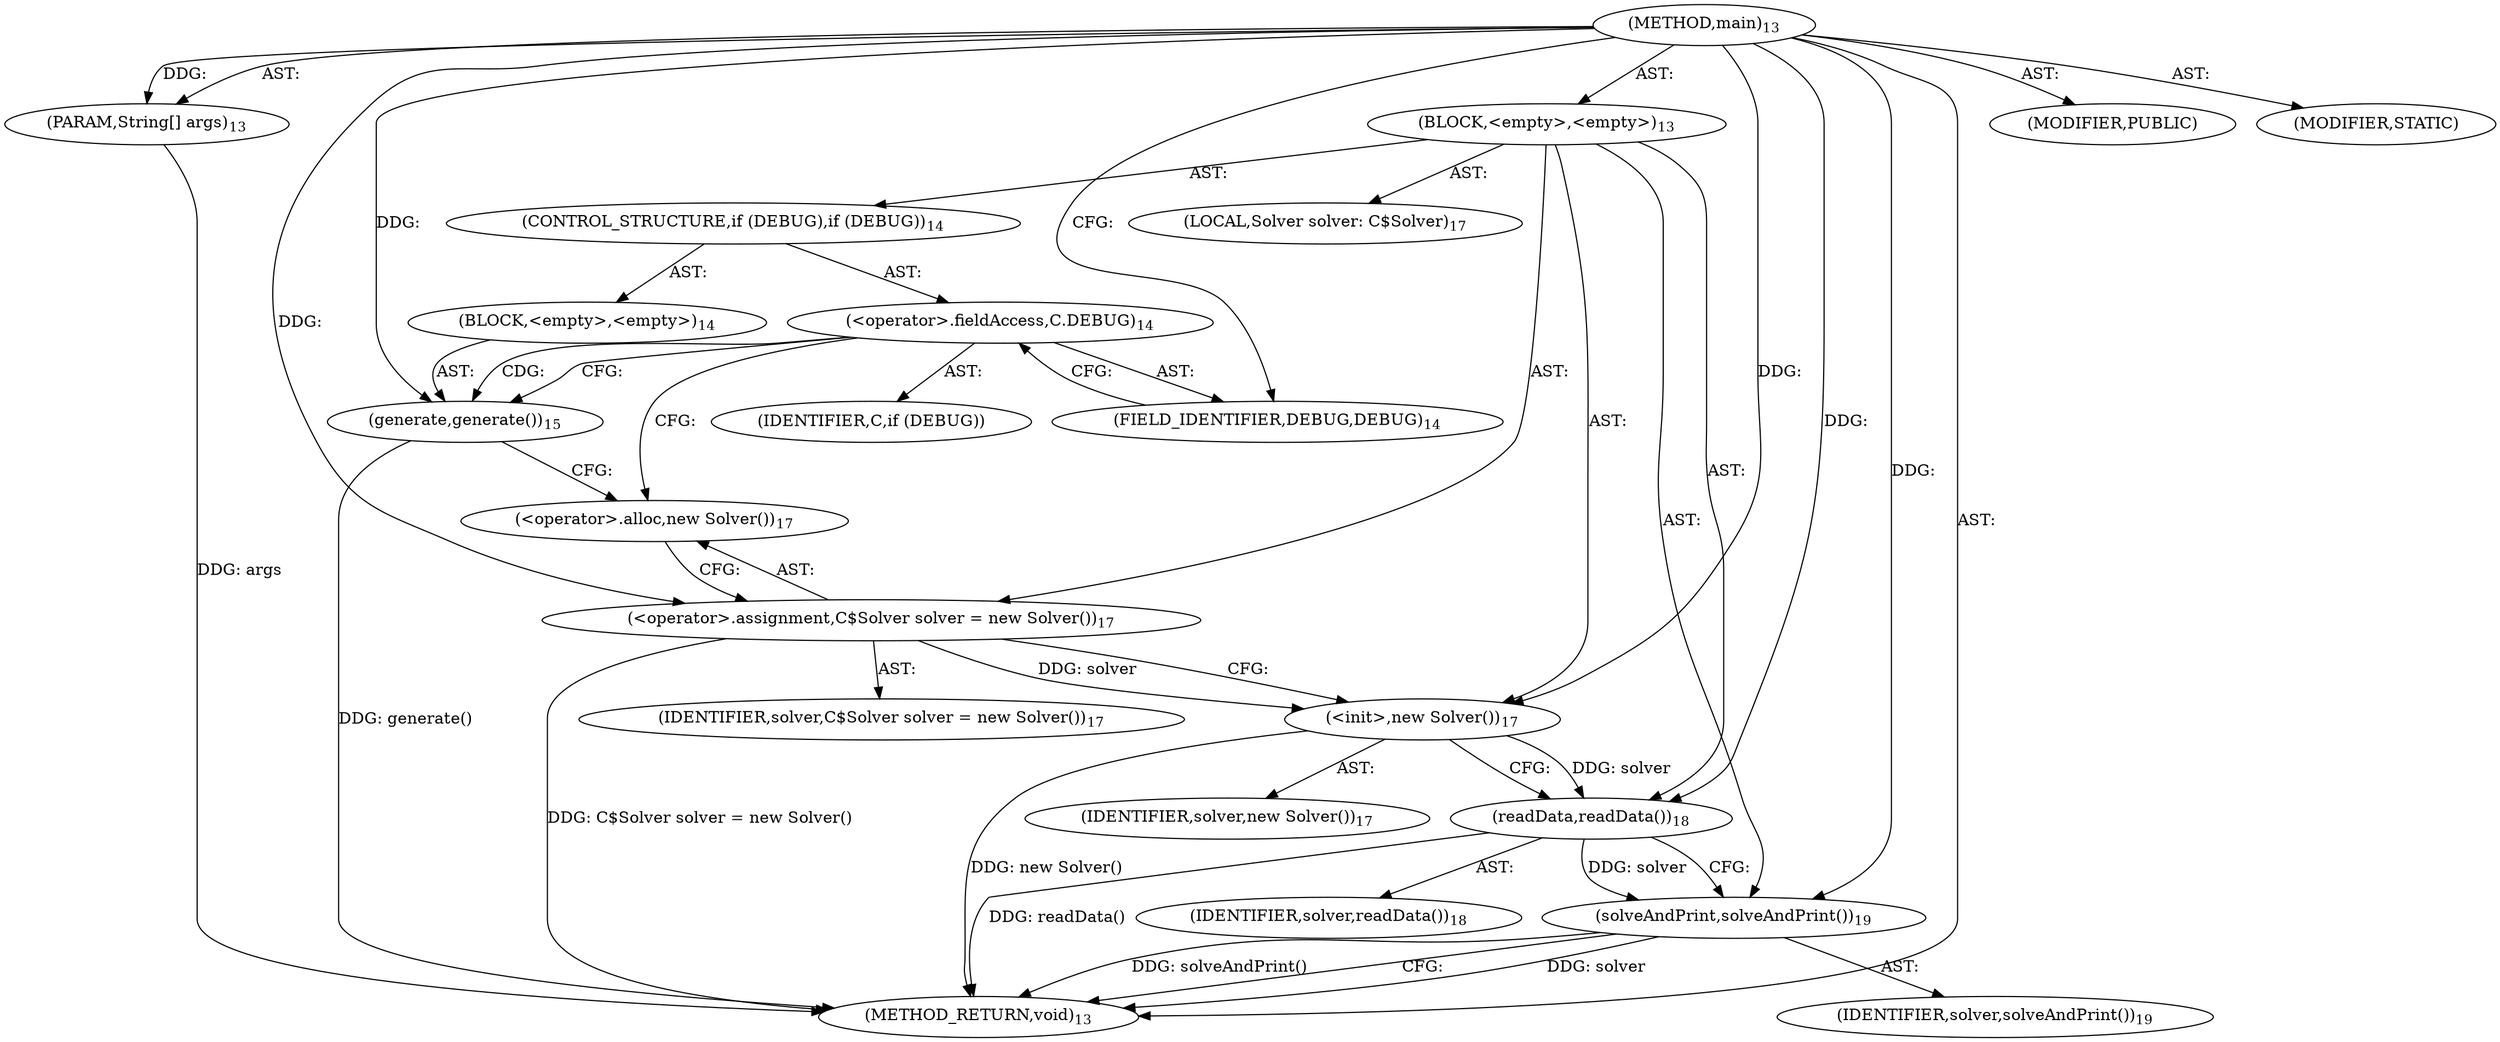 digraph "main" {  
"41" [label = <(METHOD,main)<SUB>13</SUB>> ]
"42" [label = <(PARAM,String[] args)<SUB>13</SUB>> ]
"43" [label = <(BLOCK,&lt;empty&gt;,&lt;empty&gt;)<SUB>13</SUB>> ]
"44" [label = <(CONTROL_STRUCTURE,if (DEBUG),if (DEBUG))<SUB>14</SUB>> ]
"45" [label = <(&lt;operator&gt;.fieldAccess,C.DEBUG)<SUB>14</SUB>> ]
"46" [label = <(IDENTIFIER,C,if (DEBUG))> ]
"47" [label = <(FIELD_IDENTIFIER,DEBUG,DEBUG)<SUB>14</SUB>> ]
"48" [label = <(BLOCK,&lt;empty&gt;,&lt;empty&gt;)<SUB>14</SUB>> ]
"49" [label = <(generate,generate())<SUB>15</SUB>> ]
"4" [label = <(LOCAL,Solver solver: C$Solver)<SUB>17</SUB>> ]
"50" [label = <(&lt;operator&gt;.assignment,C$Solver solver = new Solver())<SUB>17</SUB>> ]
"51" [label = <(IDENTIFIER,solver,C$Solver solver = new Solver())<SUB>17</SUB>> ]
"52" [label = <(&lt;operator&gt;.alloc,new Solver())<SUB>17</SUB>> ]
"53" [label = <(&lt;init&gt;,new Solver())<SUB>17</SUB>> ]
"3" [label = <(IDENTIFIER,solver,new Solver())<SUB>17</SUB>> ]
"54" [label = <(readData,readData())<SUB>18</SUB>> ]
"55" [label = <(IDENTIFIER,solver,readData())<SUB>18</SUB>> ]
"56" [label = <(solveAndPrint,solveAndPrint())<SUB>19</SUB>> ]
"57" [label = <(IDENTIFIER,solver,solveAndPrint())<SUB>19</SUB>> ]
"58" [label = <(MODIFIER,PUBLIC)> ]
"59" [label = <(MODIFIER,STATIC)> ]
"60" [label = <(METHOD_RETURN,void)<SUB>13</SUB>> ]
  "41" -> "42"  [ label = "AST: "] 
  "41" -> "43"  [ label = "AST: "] 
  "41" -> "58"  [ label = "AST: "] 
  "41" -> "59"  [ label = "AST: "] 
  "41" -> "60"  [ label = "AST: "] 
  "43" -> "44"  [ label = "AST: "] 
  "43" -> "4"  [ label = "AST: "] 
  "43" -> "50"  [ label = "AST: "] 
  "43" -> "53"  [ label = "AST: "] 
  "43" -> "54"  [ label = "AST: "] 
  "43" -> "56"  [ label = "AST: "] 
  "44" -> "45"  [ label = "AST: "] 
  "44" -> "48"  [ label = "AST: "] 
  "45" -> "46"  [ label = "AST: "] 
  "45" -> "47"  [ label = "AST: "] 
  "48" -> "49"  [ label = "AST: "] 
  "50" -> "51"  [ label = "AST: "] 
  "50" -> "52"  [ label = "AST: "] 
  "53" -> "3"  [ label = "AST: "] 
  "54" -> "55"  [ label = "AST: "] 
  "56" -> "57"  [ label = "AST: "] 
  "50" -> "53"  [ label = "CFG: "] 
  "53" -> "54"  [ label = "CFG: "] 
  "54" -> "56"  [ label = "CFG: "] 
  "56" -> "60"  [ label = "CFG: "] 
  "45" -> "49"  [ label = "CFG: "] 
  "45" -> "52"  [ label = "CFG: "] 
  "52" -> "50"  [ label = "CFG: "] 
  "47" -> "45"  [ label = "CFG: "] 
  "49" -> "52"  [ label = "CFG: "] 
  "41" -> "47"  [ label = "CFG: "] 
  "42" -> "60"  [ label = "DDG: args"] 
  "49" -> "60"  [ label = "DDG: generate()"] 
  "50" -> "60"  [ label = "DDG: C$Solver solver = new Solver()"] 
  "53" -> "60"  [ label = "DDG: new Solver()"] 
  "54" -> "60"  [ label = "DDG: readData()"] 
  "56" -> "60"  [ label = "DDG: solver"] 
  "56" -> "60"  [ label = "DDG: solveAndPrint()"] 
  "41" -> "42"  [ label = "DDG: "] 
  "41" -> "50"  [ label = "DDG: "] 
  "50" -> "53"  [ label = "DDG: solver"] 
  "41" -> "53"  [ label = "DDG: "] 
  "53" -> "54"  [ label = "DDG: solver"] 
  "41" -> "54"  [ label = "DDG: "] 
  "54" -> "56"  [ label = "DDG: solver"] 
  "41" -> "56"  [ label = "DDG: "] 
  "41" -> "49"  [ label = "DDG: "] 
  "45" -> "49"  [ label = "CDG: "] 
}
